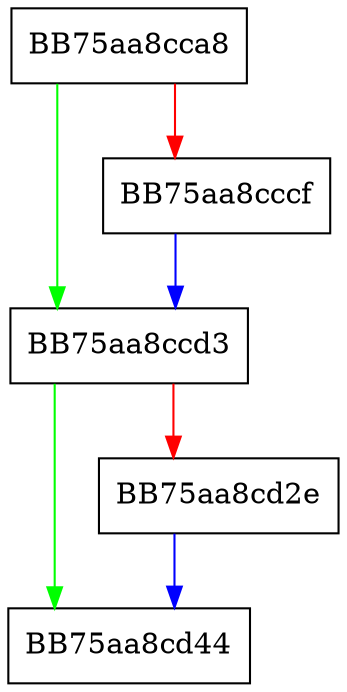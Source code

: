 digraph SetDetectionData {
  node [shape="box"];
  graph [splines=ortho];
  BB75aa8cca8 -> BB75aa8ccd3 [color="green"];
  BB75aa8cca8 -> BB75aa8cccf [color="red"];
  BB75aa8cccf -> BB75aa8ccd3 [color="blue"];
  BB75aa8ccd3 -> BB75aa8cd44 [color="green"];
  BB75aa8ccd3 -> BB75aa8cd2e [color="red"];
  BB75aa8cd2e -> BB75aa8cd44 [color="blue"];
}